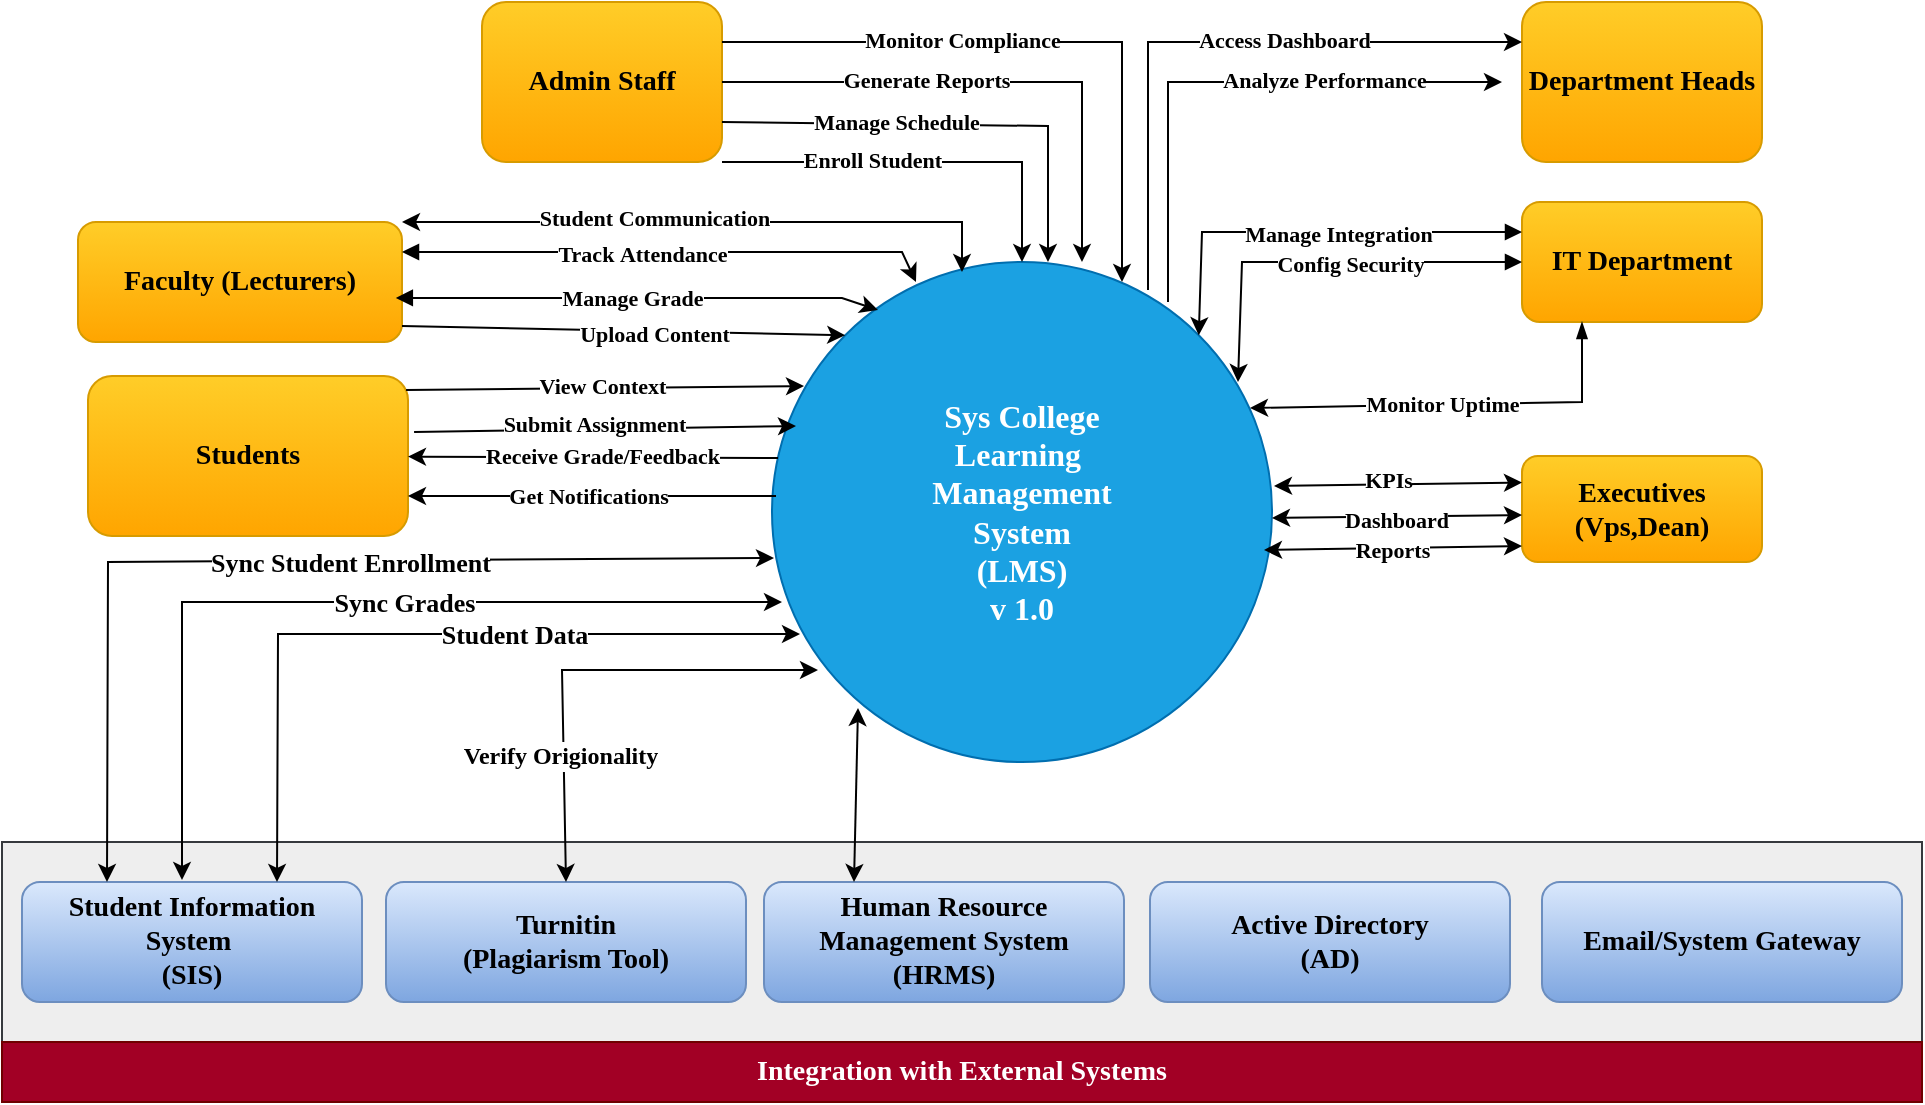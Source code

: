 <mxfile version="26.2.2">
  <diagram name="Page-1" id="Wjv5Oz3AqmIwob7s-AKi">
    <mxGraphModel dx="1428" dy="841" grid="1" gridSize="10" guides="1" tooltips="1" connect="1" arrows="1" fold="1" page="1" pageScale="1" pageWidth="1169" pageHeight="827" math="0" shadow="0">
      <root>
        <mxCell id="0" />
        <mxCell id="1" parent="0" />
        <mxCell id="Xvql2AdoNt05fyFsp_AF-1" value="&lt;div&gt;&lt;font face=&quot;Verdana&quot; style=&quot;font-size: 16px;&quot;&gt;&lt;b style=&quot;&quot;&gt;Sys College&lt;/b&gt;&lt;/font&gt;&lt;/div&gt;&lt;div&gt;&lt;b style=&quot;font-size: 16px; background-color: transparent;&quot;&gt;&lt;font style=&quot;color: light-dark(rgb(255, 255, 255), rgb(255, 255, 255));&quot; face=&quot;Verdana&quot;&gt;Learning&amp;nbsp;&lt;/font&gt;&lt;/b&gt;&lt;/div&gt;&lt;div&gt;&lt;font face=&quot;Verdana&quot; style=&quot;font-size: 16px;&quot;&gt;&lt;b&gt;Management&lt;/b&gt;&lt;/font&gt;&lt;/div&gt;&lt;div&gt;&lt;font face=&quot;Verdana&quot; style=&quot;font-size: 16px;&quot;&gt;&lt;b&gt;System&lt;/b&gt;&lt;/font&gt;&lt;/div&gt;&lt;div&gt;&lt;font face=&quot;Verdana&quot; style=&quot;font-size: 16px;&quot;&gt;&lt;b&gt;(LMS)&lt;br&gt;&lt;/b&gt;&lt;/font&gt;&lt;div&gt;&lt;font face=&quot;Verdana&quot; style=&quot;font-size: 16px;&quot;&gt;&lt;b style=&quot;&quot;&gt;v 1.0&lt;/b&gt;&lt;/font&gt;&lt;/div&gt;&lt;/div&gt;" style="ellipse;whiteSpace=wrap;html=1;aspect=fixed;fillColor=#1ba1e2;fontColor=#ffffff;strokeColor=#006EAF;" parent="1" vertex="1">
          <mxGeometry x="505" y="290" width="250" height="250" as="geometry" />
        </mxCell>
        <mxCell id="PJatKT9wjX2m28LQ-qIB-1" value="&lt;font style=&quot;font-size: 14px;&quot; face=&quot;Verdana&quot;&gt;&lt;b&gt;Students&lt;/b&gt;&lt;/font&gt;" style="rounded=1;whiteSpace=wrap;html=1;fillColor=#ffcd28;strokeColor=#d79b00;gradientColor=#ffa500;" parent="1" vertex="1">
          <mxGeometry x="163" y="347" width="160" height="80" as="geometry" />
        </mxCell>
        <mxCell id="PJatKT9wjX2m28LQ-qIB-2" value="&lt;b&gt;&lt;font style=&quot;font-size: 14px;&quot; face=&quot;Verdana&quot;&gt;Faculty (Lecturers)&lt;/font&gt;&lt;/b&gt;" style="rounded=1;whiteSpace=wrap;html=1;fillColor=#ffcd28;gradientColor=#ffa500;strokeColor=#d79b00;" parent="1" vertex="1">
          <mxGeometry x="158" y="270" width="162" height="60" as="geometry" />
        </mxCell>
        <mxCell id="PJatKT9wjX2m28LQ-qIB-3" value="&lt;b&gt;&lt;font style=&quot;font-size: 14px;&quot; face=&quot;Verdana&quot;&gt;Admin Staff&lt;/font&gt;&lt;/b&gt;" style="rounded=1;whiteSpace=wrap;html=1;fillColor=#ffcd28;gradientColor=#ffa500;strokeColor=#d79b00;" parent="1" vertex="1">
          <mxGeometry x="360" y="160" width="120" height="80" as="geometry" />
        </mxCell>
        <mxCell id="PJatKT9wjX2m28LQ-qIB-4" value="&lt;b&gt;&lt;font style=&quot;font-size: 14px;&quot; face=&quot;Verdana&quot;&gt;Department Heads&lt;/font&gt;&lt;/b&gt;" style="rounded=1;whiteSpace=wrap;html=1;fillColor=#ffcd28;gradientColor=#ffa500;strokeColor=#d79b00;" parent="1" vertex="1">
          <mxGeometry x="880" y="160" width="120" height="80" as="geometry" />
        </mxCell>
        <mxCell id="PJatKT9wjX2m28LQ-qIB-5" value="&lt;b&gt;&lt;font style=&quot;font-size: 14px;&quot; face=&quot;Verdana&quot;&gt;IT Department&lt;/font&gt;&lt;/b&gt;" style="rounded=1;whiteSpace=wrap;html=1;fillColor=#ffcd28;gradientColor=#ffa500;strokeColor=#d79b00;" parent="1" vertex="1">
          <mxGeometry x="880" y="260" width="120" height="60" as="geometry" />
        </mxCell>
        <mxCell id="PJatKT9wjX2m28LQ-qIB-6" value="&lt;b&gt;&lt;font style=&quot;font-size: 14px;&quot; face=&quot;Verdana&quot;&gt;Executives (Vps,Dean)&lt;/font&gt;&lt;/b&gt;" style="rounded=1;whiteSpace=wrap;html=1;fillColor=#ffcd28;gradientColor=#ffa500;strokeColor=#d79b00;" parent="1" vertex="1">
          <mxGeometry x="880" y="387" width="120" height="53" as="geometry" />
        </mxCell>
        <mxCell id="PJatKT9wjX2m28LQ-qIB-12" value="" style="endArrow=classic;html=1;rounded=0;strokeWidth=1;exitX=0.994;exitY=0.088;exitDx=0;exitDy=0;exitPerimeter=0;entryX=0.064;entryY=0.248;entryDx=0;entryDy=0;entryPerimeter=0;" parent="1" source="PJatKT9wjX2m28LQ-qIB-1" target="Xvql2AdoNt05fyFsp_AF-1" edge="1">
          <mxGeometry width="50" height="50" relative="1" as="geometry">
            <mxPoint x="350" y="358" as="sourcePoint" />
            <mxPoint x="500" y="340" as="targetPoint" />
          </mxGeometry>
        </mxCell>
        <mxCell id="PJatKT9wjX2m28LQ-qIB-13" value="View Context" style="edgeLabel;html=1;align=center;verticalAlign=middle;resizable=0;points=[];fontFamily=Verdana;fontSize=11;fontStyle=1" parent="PJatKT9wjX2m28LQ-qIB-12" vertex="1" connectable="0">
          <mxGeometry x="0.066" y="-1" relative="1" as="geometry">
            <mxPoint x="-8" y="-2" as="offset" />
          </mxGeometry>
        </mxCell>
        <mxCell id="PJatKT9wjX2m28LQ-qIB-14" value="" style="endArrow=classic;html=1;rounded=0;entryX=0.048;entryY=0.328;entryDx=0;entryDy=0;entryPerimeter=0;strokeWidth=1;exitX=1.019;exitY=0.35;exitDx=0;exitDy=0;exitPerimeter=0;" parent="1" source="PJatKT9wjX2m28LQ-qIB-1" target="Xvql2AdoNt05fyFsp_AF-1" edge="1">
          <mxGeometry width="50" height="50" relative="1" as="geometry">
            <mxPoint x="320" y="375" as="sourcePoint" />
            <mxPoint x="509.75" y="374.75" as="targetPoint" />
          </mxGeometry>
        </mxCell>
        <mxCell id="PJatKT9wjX2m28LQ-qIB-15" value="Submit Assignment" style="edgeLabel;html=1;align=center;verticalAlign=middle;resizable=0;points=[];fontFamily=Verdana;fontSize=11;fontStyle=1" parent="PJatKT9wjX2m28LQ-qIB-14" vertex="1" connectable="0">
          <mxGeometry x="0.066" y="-1" relative="1" as="geometry">
            <mxPoint x="-12" y="-4" as="offset" />
          </mxGeometry>
        </mxCell>
        <mxCell id="PJatKT9wjX2m28LQ-qIB-16" value="" style="endArrow=classic;html=1;rounded=0;exitX=0.012;exitY=0.392;exitDx=0;exitDy=0;strokeWidth=1;exitPerimeter=0;" parent="1" source="Xvql2AdoNt05fyFsp_AF-1" target="PJatKT9wjX2m28LQ-qIB-1" edge="1">
          <mxGeometry width="50" height="50" relative="1" as="geometry">
            <mxPoint x="505" y="394" as="sourcePoint" />
            <mxPoint x="300" y="394" as="targetPoint" />
          </mxGeometry>
        </mxCell>
        <mxCell id="PJatKT9wjX2m28LQ-qIB-17" value="Receive Grade/Feedback" style="edgeLabel;html=1;align=center;verticalAlign=middle;resizable=0;points=[];fontFamily=Verdana;fontSize=11;fontStyle=1" parent="PJatKT9wjX2m28LQ-qIB-16" vertex="1" connectable="0">
          <mxGeometry x="0.066" y="-1" relative="1" as="geometry">
            <mxPoint x="10" as="offset" />
          </mxGeometry>
        </mxCell>
        <mxCell id="PJatKT9wjX2m28LQ-qIB-18" value="" style="endArrow=classic;html=1;rounded=0;strokeWidth=1;entryX=1;entryY=0.75;entryDx=0;entryDy=0;exitX=0.008;exitY=0.468;exitDx=0;exitDy=0;exitPerimeter=0;" parent="1" source="Xvql2AdoNt05fyFsp_AF-1" target="PJatKT9wjX2m28LQ-qIB-1" edge="1">
          <mxGeometry width="50" height="50" relative="1" as="geometry">
            <mxPoint x="505" y="412" as="sourcePoint" />
            <mxPoint x="300" y="412" as="targetPoint" />
          </mxGeometry>
        </mxCell>
        <mxCell id="PJatKT9wjX2m28LQ-qIB-19" value="Get Notifications" style="edgeLabel;html=1;align=center;verticalAlign=middle;resizable=0;points=[];fontFamily=Verdana;fontSize=11;fontStyle=1" parent="PJatKT9wjX2m28LQ-qIB-18" vertex="1" connectable="0">
          <mxGeometry x="0.066" y="-1" relative="1" as="geometry">
            <mxPoint x="4" y="1" as="offset" />
          </mxGeometry>
        </mxCell>
        <mxCell id="PJatKT9wjX2m28LQ-qIB-20" value="" style="endArrow=classic;html=1;rounded=0;strokeWidth=1;exitX=1;exitY=0.867;exitDx=0;exitDy=0;entryX=0;entryY=0;entryDx=0;entryDy=0;exitPerimeter=0;" parent="1" source="PJatKT9wjX2m28LQ-qIB-2" target="Xvql2AdoNt05fyFsp_AF-1" edge="1">
          <mxGeometry width="50" height="50" relative="1" as="geometry">
            <mxPoint x="560" y="200" as="sourcePoint" />
            <mxPoint x="490" y="310" as="targetPoint" />
            <Array as="points" />
          </mxGeometry>
        </mxCell>
        <mxCell id="PJatKT9wjX2m28LQ-qIB-21" value="Upload&amp;nbsp;&lt;span style=&quot;background-color: light-dark(#ffffff, var(--ge-dark-color, #121212)); color: light-dark(rgb(0, 0, 0), rgb(255, 255, 255));&quot;&gt;Content&lt;/span&gt;" style="edgeLabel;html=1;align=center;verticalAlign=middle;resizable=0;points=[];fontFamily=Verdana;fontSize=11;fontStyle=1" parent="PJatKT9wjX2m28LQ-qIB-20" vertex="1" connectable="0">
          <mxGeometry x="0.066" y="-1" relative="1" as="geometry">
            <mxPoint x="8" as="offset" />
          </mxGeometry>
        </mxCell>
        <mxCell id="PJatKT9wjX2m28LQ-qIB-22" value="" style="endArrow=classic;html=1;rounded=0;strokeWidth=1;startArrow=block;startFill=1;entryX=0.212;entryY=0.096;entryDx=0;entryDy=0;entryPerimeter=0;exitX=0.981;exitY=0.633;exitDx=0;exitDy=0;exitPerimeter=0;" parent="1" source="PJatKT9wjX2m28LQ-qIB-2" target="Xvql2AdoNt05fyFsp_AF-1" edge="1">
          <mxGeometry width="50" height="50" relative="1" as="geometry">
            <mxPoint x="330" y="272" as="sourcePoint" />
            <mxPoint x="560" y="290" as="targetPoint" />
            <Array as="points">
              <mxPoint x="540" y="308" />
            </Array>
          </mxGeometry>
        </mxCell>
        <mxCell id="PJatKT9wjX2m28LQ-qIB-23" value="Manage&amp;nbsp;&lt;span style=&quot;background-color: light-dark(#ffffff, var(--ge-dark-color, #121212)); color: light-dark(rgb(0, 0, 0), rgb(255, 255, 255));&quot;&gt;Grade&lt;/span&gt;" style="edgeLabel;html=1;align=center;verticalAlign=middle;resizable=0;points=[];fontFamily=Verdana;fontSize=11;fontStyle=1" parent="PJatKT9wjX2m28LQ-qIB-22" vertex="1" connectable="0">
          <mxGeometry x="0.066" y="-1" relative="1" as="geometry">
            <mxPoint x="-11" y="-1" as="offset" />
          </mxGeometry>
        </mxCell>
        <mxCell id="PJatKT9wjX2m28LQ-qIB-24" value="" style="endArrow=classic;html=1;rounded=0;strokeWidth=1;startArrow=block;startFill=1;exitX=1;exitY=0.25;exitDx=0;exitDy=0;entryX=0.288;entryY=0.04;entryDx=0;entryDy=0;entryPerimeter=0;" parent="1" source="PJatKT9wjX2m28LQ-qIB-2" target="Xvql2AdoNt05fyFsp_AF-1" edge="1">
          <mxGeometry width="50" height="50" relative="1" as="geometry">
            <mxPoint x="410" y="250" as="sourcePoint" />
            <mxPoint x="680" y="270" as="targetPoint" />
            <Array as="points">
              <mxPoint x="450" y="285" />
              <mxPoint x="570" y="285" />
            </Array>
          </mxGeometry>
        </mxCell>
        <mxCell id="PJatKT9wjX2m28LQ-qIB-25" value="Track&amp;nbsp;&lt;span style=&quot;background-color: light-dark(#ffffff, var(--ge-dark-color, #121212)); color: light-dark(rgb(0, 0, 0), rgb(255, 255, 255));&quot;&gt;Attendance&lt;/span&gt;" style="edgeLabel;html=1;align=center;verticalAlign=middle;resizable=0;points=[];fontFamily=Verdana;fontSize=11;fontStyle=1" parent="PJatKT9wjX2m28LQ-qIB-24" vertex="1" connectable="0">
          <mxGeometry x="0.066" y="-1" relative="1" as="geometry">
            <mxPoint x="-22" as="offset" />
          </mxGeometry>
        </mxCell>
        <mxCell id="PJatKT9wjX2m28LQ-qIB-26" value="" style="endArrow=classic;startArrow=classic;html=1;rounded=0;strokeWidth=1;entryX=1;entryY=0;entryDx=0;entryDy=0;exitX=0.38;exitY=0.02;exitDx=0;exitDy=0;exitPerimeter=0;" parent="1" source="Xvql2AdoNt05fyFsp_AF-1" target="PJatKT9wjX2m28LQ-qIB-2" edge="1">
          <mxGeometry width="50" height="50" relative="1" as="geometry">
            <mxPoint x="800" y="300" as="sourcePoint" />
            <mxPoint x="540" y="210" as="targetPoint" />
            <Array as="points">
              <mxPoint x="600" y="270" />
            </Array>
          </mxGeometry>
        </mxCell>
        <mxCell id="PJatKT9wjX2m28LQ-qIB-27" value="&lt;font face=&quot;Verdana&quot;&gt;&lt;b&gt;Student&amp;nbsp;&lt;/b&gt;&lt;/font&gt;&lt;b style=&quot;font-family: Verdana; background-color: light-dark(#ffffff, var(--ge-dark-color, #121212)); color: light-dark(rgb(0, 0, 0), rgb(255, 255, 255));&quot;&gt;Communication&lt;/b&gt;" style="edgeLabel;html=1;align=center;verticalAlign=middle;resizable=0;points=[];fontSize=11;" parent="PJatKT9wjX2m28LQ-qIB-26" vertex="1" connectable="0">
          <mxGeometry x="0.097" relative="1" as="geometry">
            <mxPoint x="-12" y="-2" as="offset" />
          </mxGeometry>
        </mxCell>
        <mxCell id="ij3giNlZp6oouef-Bmyc-1" value="" style="endArrow=classic;html=1;rounded=0;exitX=1;exitY=1;exitDx=0;exitDy=0;entryX=0.5;entryY=0;entryDx=0;entryDy=0;" parent="1" source="PJatKT9wjX2m28LQ-qIB-3" target="Xvql2AdoNt05fyFsp_AF-1" edge="1">
          <mxGeometry width="50" height="50" relative="1" as="geometry">
            <mxPoint x="550" y="210" as="sourcePoint" />
            <mxPoint x="600" y="160" as="targetPoint" />
            <Array as="points">
              <mxPoint x="630" y="240" />
            </Array>
          </mxGeometry>
        </mxCell>
        <mxCell id="ij3giNlZp6oouef-Bmyc-2" value="&lt;font face=&quot;Verdana&quot;&gt;&lt;b&gt;Enroll Student&lt;/b&gt;&lt;/font&gt;" style="edgeLabel;html=1;align=center;verticalAlign=middle;resizable=0;points=[];" parent="ij3giNlZp6oouef-Bmyc-1" vertex="1" connectable="0">
          <mxGeometry x="-0.25" y="-2" relative="1" as="geometry">
            <mxPoint y="-3" as="offset" />
          </mxGeometry>
        </mxCell>
        <mxCell id="ij3giNlZp6oouef-Bmyc-3" value="" style="endArrow=classic;html=1;rounded=0;exitX=1;exitY=0.75;exitDx=0;exitDy=0;entryX=0.552;entryY=0;entryDx=0;entryDy=0;entryPerimeter=0;exitPerimeter=0;" parent="1" source="PJatKT9wjX2m28LQ-qIB-3" target="Xvql2AdoNt05fyFsp_AF-1" edge="1">
          <mxGeometry width="50" height="50" relative="1" as="geometry">
            <mxPoint x="490" y="222" as="sourcePoint" />
            <mxPoint x="640" y="272" as="targetPoint" />
            <Array as="points">
              <mxPoint x="643" y="222" />
            </Array>
          </mxGeometry>
        </mxCell>
        <mxCell id="ij3giNlZp6oouef-Bmyc-4" value="&lt;font face=&quot;Verdana&quot;&gt;&lt;b&gt;Manage Schedule&lt;/b&gt;&lt;/font&gt;" style="edgeLabel;html=1;align=center;verticalAlign=middle;resizable=0;points=[];" parent="ij3giNlZp6oouef-Bmyc-3" vertex="1" connectable="0">
          <mxGeometry x="-0.25" y="-2" relative="1" as="geometry">
            <mxPoint y="-3" as="offset" />
          </mxGeometry>
        </mxCell>
        <mxCell id="ij3giNlZp6oouef-Bmyc-5" value="" style="endArrow=classic;html=1;rounded=0;exitX=1;exitY=0.5;exitDx=0;exitDy=0;" parent="1" source="PJatKT9wjX2m28LQ-qIB-3" edge="1">
          <mxGeometry width="50" height="50" relative="1" as="geometry">
            <mxPoint x="500" y="220" as="sourcePoint" />
            <mxPoint x="660" y="290" as="targetPoint" />
            <Array as="points">
              <mxPoint x="660" y="200" />
            </Array>
          </mxGeometry>
        </mxCell>
        <mxCell id="ij3giNlZp6oouef-Bmyc-6" value="&lt;font face=&quot;Verdana&quot;&gt;&lt;b&gt;Generate Reports&lt;/b&gt;&lt;/font&gt;" style="edgeLabel;html=1;align=center;verticalAlign=middle;resizable=0;points=[];" parent="ij3giNlZp6oouef-Bmyc-5" vertex="1" connectable="0">
          <mxGeometry x="-0.25" y="-2" relative="1" as="geometry">
            <mxPoint y="-3" as="offset" />
          </mxGeometry>
        </mxCell>
        <mxCell id="ij3giNlZp6oouef-Bmyc-7" value="" style="endArrow=classic;html=1;rounded=0;exitX=1;exitY=0.25;exitDx=0;exitDy=0;" parent="1" source="PJatKT9wjX2m28LQ-qIB-3" edge="1">
          <mxGeometry width="50" height="50" relative="1" as="geometry">
            <mxPoint x="495" y="180" as="sourcePoint" />
            <mxPoint x="680" y="300" as="targetPoint" />
            <Array as="points">
              <mxPoint x="680" y="180" />
            </Array>
          </mxGeometry>
        </mxCell>
        <mxCell id="ij3giNlZp6oouef-Bmyc-8" value="&lt;font face=&quot;Verdana&quot;&gt;&lt;b&gt;Monitor Compliance&lt;/b&gt;&lt;/font&gt;" style="edgeLabel;html=1;align=center;verticalAlign=middle;resizable=0;points=[];" parent="ij3giNlZp6oouef-Bmyc-7" vertex="1" connectable="0">
          <mxGeometry x="-0.25" y="-2" relative="1" as="geometry">
            <mxPoint y="-3" as="offset" />
          </mxGeometry>
        </mxCell>
        <mxCell id="ij3giNlZp6oouef-Bmyc-9" value="" style="endArrow=classic;html=1;rounded=0;exitX=0.752;exitY=0.056;exitDx=0;exitDy=0;exitPerimeter=0;entryX=0;entryY=0.25;entryDx=0;entryDy=0;" parent="1" source="Xvql2AdoNt05fyFsp_AF-1" target="PJatKT9wjX2m28LQ-qIB-4" edge="1">
          <mxGeometry width="50" height="50" relative="1" as="geometry">
            <mxPoint x="760" y="330" as="sourcePoint" />
            <mxPoint x="810" y="280" as="targetPoint" />
            <Array as="points">
              <mxPoint x="693" y="180" />
            </Array>
          </mxGeometry>
        </mxCell>
        <mxCell id="ij3giNlZp6oouef-Bmyc-10" value="&lt;font face=&quot;Verdana&quot;&gt;&lt;b&gt;Access Dashboard&lt;/b&gt;&lt;/font&gt;" style="edgeLabel;html=1;align=center;verticalAlign=middle;resizable=0;points=[];" parent="ij3giNlZp6oouef-Bmyc-9" vertex="1" connectable="0">
          <mxGeometry x="0.235" y="1" relative="1" as="geometry">
            <mxPoint as="offset" />
          </mxGeometry>
        </mxCell>
        <mxCell id="ij3giNlZp6oouef-Bmyc-11" value="" style="endArrow=classic;html=1;rounded=0;" parent="1" edge="1">
          <mxGeometry width="50" height="50" relative="1" as="geometry">
            <mxPoint x="703" y="310" as="sourcePoint" />
            <mxPoint x="870" y="200" as="targetPoint" />
            <Array as="points">
              <mxPoint x="703" y="200" />
            </Array>
          </mxGeometry>
        </mxCell>
        <mxCell id="ij3giNlZp6oouef-Bmyc-12" value="&lt;font face=&quot;Verdana&quot;&gt;&lt;b&gt;Analyze Performance&lt;/b&gt;&lt;/font&gt;" style="edgeLabel;html=1;align=center;verticalAlign=middle;resizable=0;points=[];" parent="ij3giNlZp6oouef-Bmyc-11" vertex="1" connectable="0">
          <mxGeometry x="0.235" y="1" relative="1" as="geometry">
            <mxPoint x="17" as="offset" />
          </mxGeometry>
        </mxCell>
        <mxCell id="ij3giNlZp6oouef-Bmyc-14" value="" style="endArrow=classic;html=1;rounded=0;exitX=0;exitY=0.25;exitDx=0;exitDy=0;entryX=1;entryY=0;entryDx=0;entryDy=0;startArrow=block;startFill=1;" parent="1" source="PJatKT9wjX2m28LQ-qIB-5" target="Xvql2AdoNt05fyFsp_AF-1" edge="1">
          <mxGeometry width="50" height="50" relative="1" as="geometry">
            <mxPoint x="770" y="290" as="sourcePoint" />
            <mxPoint x="820" y="240" as="targetPoint" />
            <Array as="points">
              <mxPoint x="720" y="275" />
            </Array>
          </mxGeometry>
        </mxCell>
        <mxCell id="ij3giNlZp6oouef-Bmyc-15" value="&lt;b&gt;&lt;font face=&quot;Verdana&quot;&gt;Manage Integration&lt;/font&gt;&lt;/b&gt;" style="edgeLabel;html=1;align=center;verticalAlign=middle;resizable=0;points=[];" parent="ij3giNlZp6oouef-Bmyc-14" vertex="1" connectable="0">
          <mxGeometry x="0.021" y="1" relative="1" as="geometry">
            <mxPoint x="16" as="offset" />
          </mxGeometry>
        </mxCell>
        <mxCell id="ij3giNlZp6oouef-Bmyc-16" value="" style="endArrow=classic;html=1;rounded=0;exitX=0;exitY=0.5;exitDx=0;exitDy=0;entryX=0.932;entryY=0.24;entryDx=0;entryDy=0;entryPerimeter=0;startArrow=block;startFill=1;" parent="1" source="PJatKT9wjX2m28LQ-qIB-5" target="Xvql2AdoNt05fyFsp_AF-1" edge="1">
          <mxGeometry width="50" height="50" relative="1" as="geometry">
            <mxPoint x="890" y="285" as="sourcePoint" />
            <mxPoint x="728" y="337" as="targetPoint" />
            <Array as="points">
              <mxPoint x="740" y="290" />
            </Array>
          </mxGeometry>
        </mxCell>
        <mxCell id="ij3giNlZp6oouef-Bmyc-17" value="&lt;b&gt;&lt;font face=&quot;Verdana&quot;&gt;Config Security&lt;/font&gt;&lt;/b&gt;" style="edgeLabel;html=1;align=center;verticalAlign=middle;resizable=0;points=[];" parent="ij3giNlZp6oouef-Bmyc-16" vertex="1" connectable="0">
          <mxGeometry x="0.021" y="1" relative="1" as="geometry">
            <mxPoint x="16" as="offset" />
          </mxGeometry>
        </mxCell>
        <mxCell id="ij3giNlZp6oouef-Bmyc-18" value="" style="endArrow=classic;html=1;rounded=0;exitX=0.25;exitY=1;exitDx=0;exitDy=0;entryX=0.956;entryY=0.292;entryDx=0;entryDy=0;entryPerimeter=0;startArrow=blockThin;startFill=1;" parent="1" source="PJatKT9wjX2m28LQ-qIB-5" target="Xvql2AdoNt05fyFsp_AF-1" edge="1">
          <mxGeometry width="50" height="50" relative="1" as="geometry">
            <mxPoint x="840" y="410" as="sourcePoint" />
            <mxPoint x="890" y="360" as="targetPoint" />
            <Array as="points">
              <mxPoint x="910" y="360" />
            </Array>
          </mxGeometry>
        </mxCell>
        <mxCell id="ij3giNlZp6oouef-Bmyc-19" value="&lt;b&gt;&lt;font face=&quot;Verdana&quot;&gt;Monitor Uptime&lt;/font&gt;&lt;/b&gt;" style="edgeLabel;html=1;align=center;verticalAlign=middle;resizable=0;points=[];" parent="ij3giNlZp6oouef-Bmyc-18" vertex="1" connectable="0">
          <mxGeometry x="0.068" y="2" relative="1" as="geometry">
            <mxPoint y="-3" as="offset" />
          </mxGeometry>
        </mxCell>
        <mxCell id="ij3giNlZp6oouef-Bmyc-20" value="" style="endArrow=classic;startArrow=classic;html=1;rounded=0;entryX=0;entryY=0.25;entryDx=0;entryDy=0;exitX=1.004;exitY=0.448;exitDx=0;exitDy=0;exitPerimeter=0;" parent="1" source="Xvql2AdoNt05fyFsp_AF-1" target="PJatKT9wjX2m28LQ-qIB-6" edge="1">
          <mxGeometry width="50" height="50" relative="1" as="geometry">
            <mxPoint x="770" y="480" as="sourcePoint" />
            <mxPoint x="820" y="430" as="targetPoint" />
          </mxGeometry>
        </mxCell>
        <mxCell id="ij3giNlZp6oouef-Bmyc-21" value="&lt;b&gt;&lt;font face=&quot;Verdana&quot;&gt;KPIs&lt;/font&gt;&lt;/b&gt;" style="edgeLabel;html=1;align=center;verticalAlign=middle;resizable=0;points=[];" parent="ij3giNlZp6oouef-Bmyc-20" vertex="1" connectable="0">
          <mxGeometry x="-0.081" y="-1" relative="1" as="geometry">
            <mxPoint y="-3" as="offset" />
          </mxGeometry>
        </mxCell>
        <mxCell id="ij3giNlZp6oouef-Bmyc-22" value="" style="endArrow=classic;startArrow=classic;html=1;rounded=0;exitX=1;exitY=0.5;exitDx=0;exitDy=0;entryX=0;entryY=0.5;entryDx=0;entryDy=0;" parent="1" edge="1">
          <mxGeometry width="50" height="50" relative="1" as="geometry">
            <mxPoint x="755" y="418" as="sourcePoint" />
            <mxPoint x="880" y="416.5" as="targetPoint" />
          </mxGeometry>
        </mxCell>
        <mxCell id="ij3giNlZp6oouef-Bmyc-23" value="&lt;b&gt;&lt;font face=&quot;Verdana&quot;&gt;Dashboard&lt;/font&gt;&lt;/b&gt;" style="edgeLabel;html=1;align=center;verticalAlign=middle;resizable=0;points=[];" parent="ij3giNlZp6oouef-Bmyc-22" vertex="1" connectable="0">
          <mxGeometry x="-0.081" y="-1" relative="1" as="geometry">
            <mxPoint x="4" as="offset" />
          </mxGeometry>
        </mxCell>
        <mxCell id="Vb__ZJzH-cQLzNxRptrh-4" value="" style="endArrow=classic;startArrow=classic;html=1;rounded=0;exitX=0.984;exitY=0.568;exitDx=0;exitDy=0;exitPerimeter=0;" edge="1" parent="1">
          <mxGeometry width="50" height="50" relative="1" as="geometry">
            <mxPoint x="751" y="434" as="sourcePoint" />
            <mxPoint x="880" y="432" as="targetPoint" />
          </mxGeometry>
        </mxCell>
        <mxCell id="Vb__ZJzH-cQLzNxRptrh-5" value="&lt;b&gt;&lt;font face=&quot;Verdana&quot;&gt;Reports&lt;/font&gt;&lt;/b&gt;" style="edgeLabel;html=1;align=center;verticalAlign=middle;resizable=0;points=[];" vertex="1" connectable="0" parent="Vb__ZJzH-cQLzNxRptrh-4">
          <mxGeometry x="-0.081" y="-1" relative="1" as="geometry">
            <mxPoint x="4" as="offset" />
          </mxGeometry>
        </mxCell>
        <mxCell id="Vb__ZJzH-cQLzNxRptrh-6" value="" style="rounded=0;whiteSpace=wrap;html=1;fillColor=#eeeeee;strokeColor=#36393d;" vertex="1" parent="1">
          <mxGeometry x="120" y="580" width="960" height="130" as="geometry" />
        </mxCell>
        <mxCell id="Vb__ZJzH-cQLzNxRptrh-7" value="Integration with External Systems" style="text;html=1;align=center;verticalAlign=middle;whiteSpace=wrap;rounded=0;fontFamily=Verdana;fontSize=14;fontStyle=1;fillColor=#a20025;fontColor=#ffffff;strokeColor=#6F0000;" vertex="1" parent="1">
          <mxGeometry x="120" y="680" width="960" height="30" as="geometry" />
        </mxCell>
        <mxCell id="PJatKT9wjX2m28LQ-qIB-7" value="&lt;b&gt;&lt;font style=&quot;font-size: 14px;&quot; face=&quot;Verdana&quot;&gt;Student Information System&amp;nbsp;&lt;/font&gt;&lt;/b&gt;&lt;div&gt;&lt;b&gt;&lt;font style=&quot;font-size: 14px;&quot; face=&quot;Verdana&quot;&gt;(SIS)&lt;/font&gt;&lt;/b&gt;&lt;/div&gt;" style="rounded=1;whiteSpace=wrap;html=1;fillColor=#dae8fc;strokeColor=#6c8ebf;gradientColor=#7ea6e0;" parent="1" vertex="1">
          <mxGeometry x="130" y="600" width="170" height="60" as="geometry" />
        </mxCell>
        <mxCell id="PJatKT9wjX2m28LQ-qIB-8" value="&lt;b&gt;&lt;font style=&quot;font-size: 14px;&quot; face=&quot;Verdana&quot;&gt;Human Resource Management System&lt;br&gt;(HRMS)&lt;/font&gt;&lt;/b&gt;" style="rounded=1;whiteSpace=wrap;html=1;fillColor=#dae8fc;strokeColor=#6c8ebf;gradientColor=#7ea6e0;" parent="1" vertex="1">
          <mxGeometry x="501" y="600" width="180" height="60" as="geometry" />
        </mxCell>
        <mxCell id="PJatKT9wjX2m28LQ-qIB-9" value="&lt;font face=&quot;Verdana&quot;&gt;&lt;span style=&quot;font-size: 14px;&quot;&gt;&lt;b&gt;Active Directory&lt;/b&gt;&lt;/span&gt;&lt;/font&gt;&lt;div&gt;&lt;b style=&quot;font-size: 14px; font-family: Verdana; background-color: transparent; color: light-dark(rgb(0, 0, 0), rgb(255, 255, 255));&quot;&gt;(AD)&lt;/b&gt;&lt;/div&gt;" style="rounded=1;whiteSpace=wrap;html=1;fillColor=#dae8fc;strokeColor=#6c8ebf;gradientColor=#7ea6e0;" parent="1" vertex="1">
          <mxGeometry x="694" y="600" width="180" height="60" as="geometry" />
        </mxCell>
        <mxCell id="PJatKT9wjX2m28LQ-qIB-10" value="&lt;font face=&quot;Verdana&quot;&gt;&lt;span style=&quot;font-size: 14px;&quot;&gt;&lt;b&gt;Email/System Gateway&lt;/b&gt;&lt;/span&gt;&lt;/font&gt;" style="rounded=1;whiteSpace=wrap;html=1;fillColor=#dae8fc;strokeColor=#6c8ebf;gradientColor=#7ea6e0;" parent="1" vertex="1">
          <mxGeometry x="890" y="600" width="180" height="60" as="geometry" />
        </mxCell>
        <mxCell id="PJatKT9wjX2m28LQ-qIB-11" value="&lt;font face=&quot;Verdana&quot;&gt;&lt;span style=&quot;font-size: 14px;&quot;&gt;&lt;b&gt;Turnitin&lt;br&gt;(Plagiarism Tool)&lt;/b&gt;&lt;/span&gt;&lt;/font&gt;" style="rounded=1;whiteSpace=wrap;html=1;fillColor=#dae8fc;strokeColor=#6c8ebf;gradientColor=#7ea6e0;" parent="1" vertex="1">
          <mxGeometry x="312" y="600" width="180" height="60" as="geometry" />
        </mxCell>
        <mxCell id="Vb__ZJzH-cQLzNxRptrh-8" value="" style="endArrow=classic;startArrow=classic;html=1;rounded=0;exitX=0.25;exitY=0;exitDx=0;exitDy=0;entryX=0.004;entryY=0.592;entryDx=0;entryDy=0;entryPerimeter=0;" edge="1" parent="1" source="PJatKT9wjX2m28LQ-qIB-7" target="Xvql2AdoNt05fyFsp_AF-1">
          <mxGeometry width="50" height="50" relative="1" as="geometry">
            <mxPoint x="220" y="560" as="sourcePoint" />
            <mxPoint x="270" y="510" as="targetPoint" />
            <Array as="points">
              <mxPoint x="173" y="440" />
            </Array>
          </mxGeometry>
        </mxCell>
        <mxCell id="Vb__ZJzH-cQLzNxRptrh-9" value="&lt;font style=&quot;font-size: 13px;&quot; face=&quot;Verdana&quot;&gt;&lt;b&gt;Sync Student Enrollment&lt;/b&gt;&lt;/font&gt;" style="edgeLabel;html=1;align=center;verticalAlign=middle;resizable=0;points=[];" vertex="1" connectable="0" parent="Vb__ZJzH-cQLzNxRptrh-8">
          <mxGeometry x="0.14" y="-2" relative="1" as="geometry">
            <mxPoint y="-2" as="offset" />
          </mxGeometry>
        </mxCell>
        <mxCell id="Vb__ZJzH-cQLzNxRptrh-10" value="" style="endArrow=classic;startArrow=classic;html=1;rounded=0;entryX=0.02;entryY=0.68;entryDx=0;entryDy=0;entryPerimeter=0;" edge="1" parent="1" target="Xvql2AdoNt05fyFsp_AF-1">
          <mxGeometry width="50" height="50" relative="1" as="geometry">
            <mxPoint x="210" y="599" as="sourcePoint" />
            <mxPoint x="517" y="448" as="targetPoint" />
            <Array as="points">
              <mxPoint x="210" y="460" />
            </Array>
          </mxGeometry>
        </mxCell>
        <mxCell id="Vb__ZJzH-cQLzNxRptrh-11" value="&lt;font style=&quot;font-size: 13px;&quot; face=&quot;Verdana&quot;&gt;&lt;b&gt;Sync Grades&lt;/b&gt;&lt;/font&gt;" style="edgeLabel;html=1;align=center;verticalAlign=middle;resizable=0;points=[];" vertex="1" connectable="0" parent="Vb__ZJzH-cQLzNxRptrh-10">
          <mxGeometry x="0.14" y="-2" relative="1" as="geometry">
            <mxPoint y="-2" as="offset" />
          </mxGeometry>
        </mxCell>
        <mxCell id="Vb__ZJzH-cQLzNxRptrh-12" value="" style="endArrow=classic;startArrow=classic;html=1;rounded=0;entryX=0.02;entryY=0.68;entryDx=0;entryDy=0;entryPerimeter=0;exitX=0.75;exitY=0;exitDx=0;exitDy=0;" edge="1" parent="1" source="PJatKT9wjX2m28LQ-qIB-7">
          <mxGeometry width="50" height="50" relative="1" as="geometry">
            <mxPoint x="219" y="615" as="sourcePoint" />
            <mxPoint x="519" y="476" as="targetPoint" />
            <Array as="points">
              <mxPoint x="258" y="476" />
            </Array>
          </mxGeometry>
        </mxCell>
        <mxCell id="Vb__ZJzH-cQLzNxRptrh-13" value="&lt;font style=&quot;font-size: 13px;&quot; face=&quot;Verdana&quot;&gt;&lt;b&gt;Student Data&lt;/b&gt;&lt;/font&gt;" style="edgeLabel;html=1;align=center;verticalAlign=middle;resizable=0;points=[];" vertex="1" connectable="0" parent="Vb__ZJzH-cQLzNxRptrh-12">
          <mxGeometry x="0.14" y="-2" relative="1" as="geometry">
            <mxPoint x="22" y="-2" as="offset" />
          </mxGeometry>
        </mxCell>
        <mxCell id="Vb__ZJzH-cQLzNxRptrh-14" value="" style="endArrow=classic;startArrow=classic;html=1;rounded=0;entryX=0.092;entryY=0.816;entryDx=0;entryDy=0;entryPerimeter=0;exitX=0.5;exitY=0;exitDx=0;exitDy=0;" edge="1" parent="1" source="PJatKT9wjX2m28LQ-qIB-11" target="Xvql2AdoNt05fyFsp_AF-1">
          <mxGeometry width="50" height="50" relative="1" as="geometry">
            <mxPoint x="390" y="560" as="sourcePoint" />
            <mxPoint x="440" y="510" as="targetPoint" />
            <Array as="points">
              <mxPoint x="400" y="494" />
            </Array>
          </mxGeometry>
        </mxCell>
        <mxCell id="Vb__ZJzH-cQLzNxRptrh-15" value="&lt;font face=&quot;Verdana&quot; style=&quot;font-size: 12px;&quot;&gt;&lt;b&gt;Verify Origionality&lt;/b&gt;&lt;/font&gt;" style="edgeLabel;html=1;align=center;verticalAlign=middle;resizable=0;points=[];" vertex="1" connectable="0" parent="Vb__ZJzH-cQLzNxRptrh-14">
          <mxGeometry x="-0.461" y="2" relative="1" as="geometry">
            <mxPoint as="offset" />
          </mxGeometry>
        </mxCell>
        <mxCell id="Vb__ZJzH-cQLzNxRptrh-16" value="" style="endArrow=classic;startArrow=classic;html=1;rounded=0;exitX=0.25;exitY=0;exitDx=0;exitDy=0;entryX=0.172;entryY=0.892;entryDx=0;entryDy=0;entryPerimeter=0;" edge="1" parent="1" source="PJatKT9wjX2m28LQ-qIB-8" target="Xvql2AdoNt05fyFsp_AF-1">
          <mxGeometry width="50" height="50" relative="1" as="geometry">
            <mxPoint x="500" y="570" as="sourcePoint" />
            <mxPoint x="550" y="520" as="targetPoint" />
          </mxGeometry>
        </mxCell>
      </root>
    </mxGraphModel>
  </diagram>
</mxfile>
